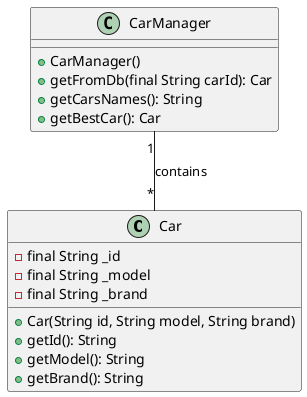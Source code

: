 @startuml
'https://plantuml.com/class-diagram

@startuml

class Car {
    - final String _id
    - final String _model
    - final String _brand
    + Car(String id, String model, String brand)
    + getId(): String
    + getModel(): String
    + getBrand(): String
}

class CarManager {
    + CarManager()
    + getFromDb(final String carId): Car
    + getCarsNames(): String
    + getBestCar(): Car
}

CarManager "1" -- "*" Car : contains

@enduml


@enduml